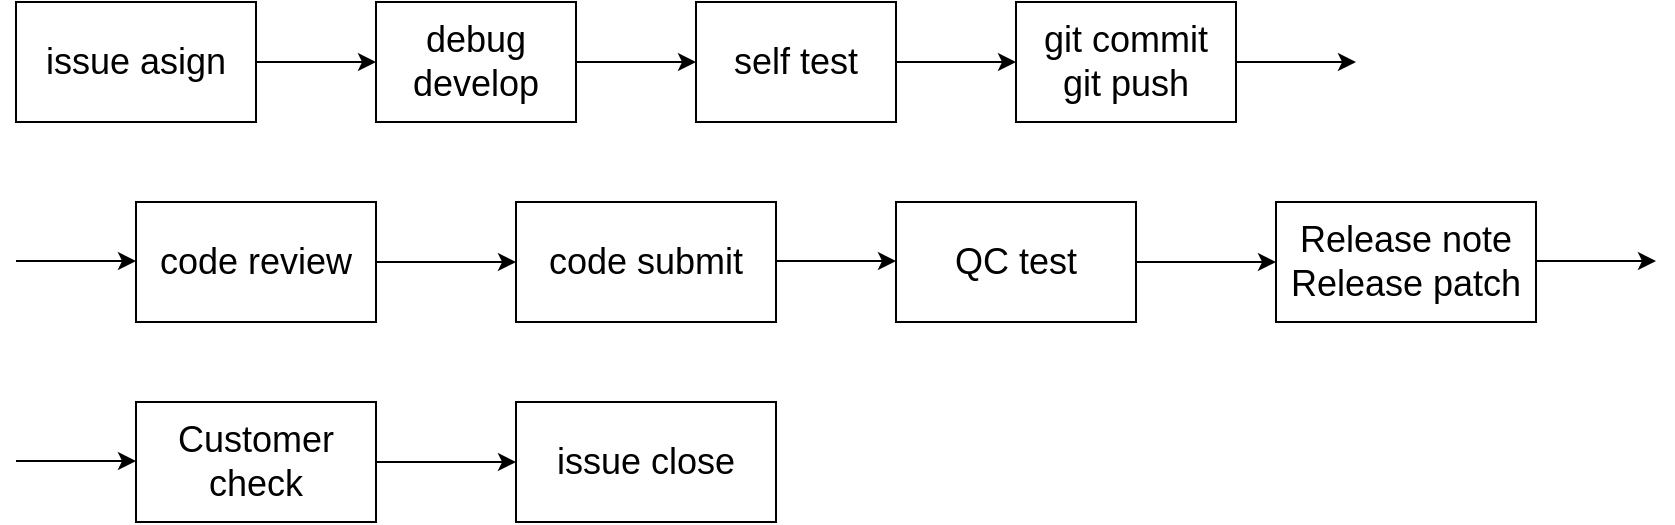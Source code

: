 <mxfile version="14.0.1" type="github">
  <diagram id="hhdeXkNzdPH15dCn2UBC" name="Page-1">
    <mxGraphModel dx="1422" dy="756" grid="1" gridSize="10" guides="1" tooltips="1" connect="1" arrows="1" fold="1" page="1" pageScale="1" pageWidth="1169" pageHeight="827" math="0" shadow="0">
      <root>
        <mxCell id="0" />
        <mxCell id="1" parent="0" />
        <mxCell id="nYRSAOW_KHFws5IzxBvr-17" style="edgeStyle=orthogonalEdgeStyle;rounded=0;orthogonalLoop=1;jettySize=auto;html=1;entryX=0;entryY=0.5;entryDx=0;entryDy=0;fontSize=18;" edge="1" parent="1" source="nYRSAOW_KHFws5IzxBvr-2" target="nYRSAOW_KHFws5IzxBvr-5">
          <mxGeometry relative="1" as="geometry" />
        </mxCell>
        <mxCell id="nYRSAOW_KHFws5IzxBvr-2" value="debug&lt;br style=&quot;font-size: 18px;&quot;&gt;develop" style="rounded=0;whiteSpace=wrap;html=1;fontSize=18;" vertex="1" parent="1">
          <mxGeometry x="220" y="40" width="100" height="60" as="geometry" />
        </mxCell>
        <mxCell id="nYRSAOW_KHFws5IzxBvr-19" style="edgeStyle=orthogonalEdgeStyle;rounded=0;orthogonalLoop=1;jettySize=auto;html=1;entryX=0;entryY=0.5;entryDx=0;entryDy=0;fontSize=18;" edge="1" parent="1" source="nYRSAOW_KHFws5IzxBvr-4">
          <mxGeometry relative="1" as="geometry">
            <mxPoint x="710" y="70" as="targetPoint" />
          </mxGeometry>
        </mxCell>
        <mxCell id="nYRSAOW_KHFws5IzxBvr-4" value="git commit&lt;br style=&quot;font-size: 18px;&quot;&gt;git push" style="rounded=0;whiteSpace=wrap;html=1;fontSize=18;" vertex="1" parent="1">
          <mxGeometry x="540" y="40" width="110" height="60" as="geometry" />
        </mxCell>
        <mxCell id="nYRSAOW_KHFws5IzxBvr-18" style="edgeStyle=orthogonalEdgeStyle;rounded=0;orthogonalLoop=1;jettySize=auto;html=1;fontSize=18;" edge="1" parent="1" source="nYRSAOW_KHFws5IzxBvr-5" target="nYRSAOW_KHFws5IzxBvr-4">
          <mxGeometry relative="1" as="geometry" />
        </mxCell>
        <mxCell id="nYRSAOW_KHFws5IzxBvr-5" value="self test" style="rounded=0;whiteSpace=wrap;html=1;fontSize=18;" vertex="1" parent="1">
          <mxGeometry x="380" y="40" width="100" height="60" as="geometry" />
        </mxCell>
        <mxCell id="nYRSAOW_KHFws5IzxBvr-16" style="edgeStyle=orthogonalEdgeStyle;rounded=0;orthogonalLoop=1;jettySize=auto;html=1;entryX=0;entryY=0.5;entryDx=0;entryDy=0;fontSize=18;" edge="1" parent="1" source="nYRSAOW_KHFws5IzxBvr-15" target="nYRSAOW_KHFws5IzxBvr-2">
          <mxGeometry relative="1" as="geometry" />
        </mxCell>
        <mxCell id="nYRSAOW_KHFws5IzxBvr-15" value="issue asign" style="rounded=0;whiteSpace=wrap;html=1;fontSize=18;" vertex="1" parent="1">
          <mxGeometry x="40" y="40" width="120" height="60" as="geometry" />
        </mxCell>
        <mxCell id="nYRSAOW_KHFws5IzxBvr-21" style="edgeStyle=orthogonalEdgeStyle;rounded=0;orthogonalLoop=1;jettySize=auto;html=1;entryX=0;entryY=0.5;entryDx=0;entryDy=0;fontSize=18;" edge="1" parent="1" source="nYRSAOW_KHFws5IzxBvr-22" target="nYRSAOW_KHFws5IzxBvr-23">
          <mxGeometry relative="1" as="geometry" />
        </mxCell>
        <mxCell id="nYRSAOW_KHFws5IzxBvr-22" value="code review" style="rounded=0;whiteSpace=wrap;html=1;fontSize=18;" vertex="1" parent="1">
          <mxGeometry x="100" y="140" width="120" height="60" as="geometry" />
        </mxCell>
        <mxCell id="nYRSAOW_KHFws5IzxBvr-23" value="code submit" style="rounded=0;whiteSpace=wrap;html=1;fontSize=18;" vertex="1" parent="1">
          <mxGeometry x="290" y="140" width="130" height="60" as="geometry" />
        </mxCell>
        <mxCell id="nYRSAOW_KHFws5IzxBvr-24" style="edgeStyle=orthogonalEdgeStyle;rounded=0;orthogonalLoop=1;jettySize=auto;html=1;entryX=0;entryY=0.5;entryDx=0;entryDy=0;fontSize=18;" edge="1" parent="1">
          <mxGeometry relative="1" as="geometry">
            <mxPoint x="40" y="169.5" as="sourcePoint" />
            <mxPoint x="100" y="169.5" as="targetPoint" />
          </mxGeometry>
        </mxCell>
        <mxCell id="nYRSAOW_KHFws5IzxBvr-25" style="edgeStyle=orthogonalEdgeStyle;rounded=0;orthogonalLoop=1;jettySize=auto;html=1;entryX=0;entryY=0.5;entryDx=0;entryDy=0;fontSize=18;" edge="1" parent="1" source="nYRSAOW_KHFws5IzxBvr-26" target="nYRSAOW_KHFws5IzxBvr-27">
          <mxGeometry relative="1" as="geometry" />
        </mxCell>
        <mxCell id="nYRSAOW_KHFws5IzxBvr-26" value="QC test" style="rounded=0;whiteSpace=wrap;html=1;fontSize=18;" vertex="1" parent="1">
          <mxGeometry x="480" y="140" width="120" height="60" as="geometry" />
        </mxCell>
        <mxCell id="nYRSAOW_KHFws5IzxBvr-27" value="Release note&lt;br&gt;Release patch" style="rounded=0;whiteSpace=wrap;html=1;fontSize=18;" vertex="1" parent="1">
          <mxGeometry x="670" y="140" width="130" height="60" as="geometry" />
        </mxCell>
        <mxCell id="nYRSAOW_KHFws5IzxBvr-28" style="edgeStyle=orthogonalEdgeStyle;rounded=0;orthogonalLoop=1;jettySize=auto;html=1;entryX=0;entryY=0.5;entryDx=0;entryDy=0;fontSize=18;" edge="1" parent="1">
          <mxGeometry relative="1" as="geometry">
            <mxPoint x="420" y="169.5" as="sourcePoint" />
            <mxPoint x="480" y="169.5" as="targetPoint" />
          </mxGeometry>
        </mxCell>
        <mxCell id="nYRSAOW_KHFws5IzxBvr-30" style="edgeStyle=orthogonalEdgeStyle;rounded=0;orthogonalLoop=1;jettySize=auto;html=1;entryX=0;entryY=0.5;entryDx=0;entryDy=0;fontSize=18;" edge="1" parent="1" source="nYRSAOW_KHFws5IzxBvr-31" target="nYRSAOW_KHFws5IzxBvr-32">
          <mxGeometry relative="1" as="geometry" />
        </mxCell>
        <mxCell id="nYRSAOW_KHFws5IzxBvr-31" value="Customer check" style="rounded=0;whiteSpace=wrap;html=1;fontSize=18;" vertex="1" parent="1">
          <mxGeometry x="100" y="240" width="120" height="60" as="geometry" />
        </mxCell>
        <mxCell id="nYRSAOW_KHFws5IzxBvr-32" value="issue close" style="rounded=0;whiteSpace=wrap;html=1;fontSize=18;" vertex="1" parent="1">
          <mxGeometry x="290" y="240" width="130" height="60" as="geometry" />
        </mxCell>
        <mxCell id="nYRSAOW_KHFws5IzxBvr-33" style="edgeStyle=orthogonalEdgeStyle;rounded=0;orthogonalLoop=1;jettySize=auto;html=1;entryX=0;entryY=0.5;entryDx=0;entryDy=0;fontSize=18;" edge="1" parent="1">
          <mxGeometry relative="1" as="geometry">
            <mxPoint x="40" y="269.5" as="sourcePoint" />
            <mxPoint x="100" y="269.5" as="targetPoint" />
          </mxGeometry>
        </mxCell>
        <mxCell id="nYRSAOW_KHFws5IzxBvr-34" style="edgeStyle=orthogonalEdgeStyle;rounded=0;orthogonalLoop=1;jettySize=auto;html=1;entryX=0;entryY=0.5;entryDx=0;entryDy=0;fontSize=18;" edge="1" parent="1">
          <mxGeometry relative="1" as="geometry">
            <mxPoint x="800" y="169.5" as="sourcePoint" />
            <mxPoint x="860" y="169.5" as="targetPoint" />
          </mxGeometry>
        </mxCell>
      </root>
    </mxGraphModel>
  </diagram>
</mxfile>
